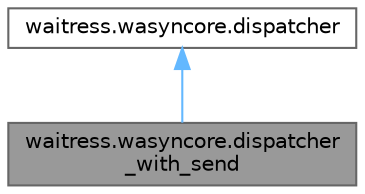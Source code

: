 digraph "waitress.wasyncore.dispatcher_with_send"
{
 // LATEX_PDF_SIZE
  bgcolor="transparent";
  edge [fontname=Helvetica,fontsize=10,labelfontname=Helvetica,labelfontsize=10];
  node [fontname=Helvetica,fontsize=10,shape=box,height=0.2,width=0.4];
  Node1 [id="Node000001",label="waitress.wasyncore.dispatcher\l_with_send",height=0.2,width=0.4,color="gray40", fillcolor="grey60", style="filled", fontcolor="black",tooltip=" "];
  Node2 -> Node1 [id="edge1_Node000001_Node000002",dir="back",color="steelblue1",style="solid",tooltip=" "];
  Node2 [id="Node000002",label="waitress.wasyncore.dispatcher",height=0.2,width=0.4,color="gray40", fillcolor="white", style="filled",URL="$classwaitress_1_1wasyncore_1_1dispatcher.html",tooltip=" "];
}

